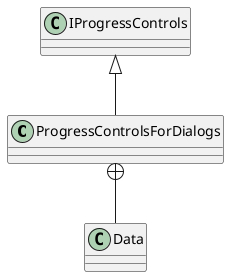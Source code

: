 @startuml
class ProgressControlsForDialogs {
}
class Data {
}
IProgressControls <|-- ProgressControlsForDialogs
ProgressControlsForDialogs +-- Data
@enduml
